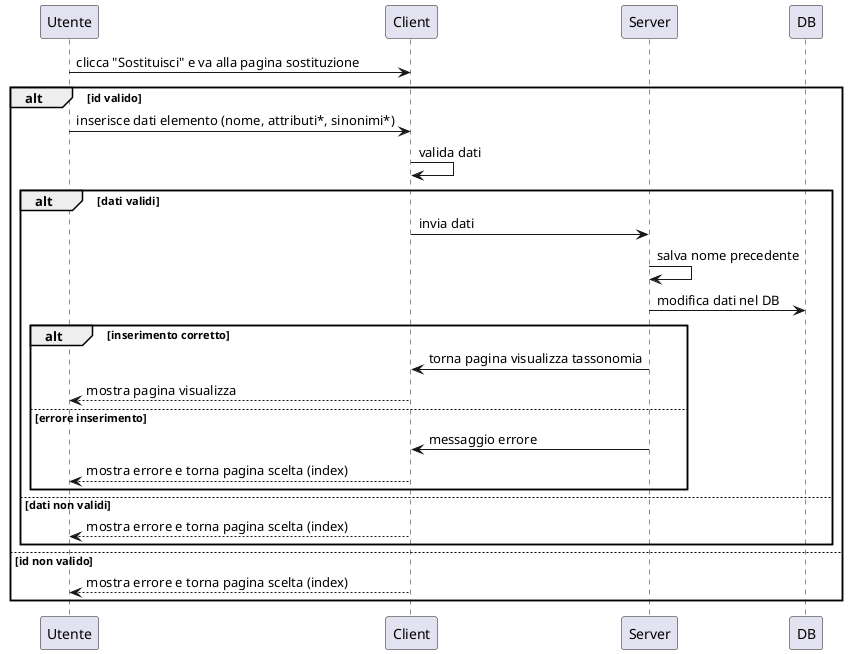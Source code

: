 @startuml Sostituisci_elemento_sequenza
participant Utente
participant Client
participant Server
participant DB

Utente -> Client : clicca "Sostituisci" e va alla pagina sostituzione

alt id valido
    Utente -> Client : inserisce dati elemento (nome, attributi*, sinonimi*)
    Client -> Client : valida dati

    alt dati validi
        Client -> Server : invia dati
        Server -> Server : salva nome precedente
        Server -> DB : modifica dati nel DB

        alt inserimento corretto
            Server -> Client : torna pagina visualizza tassonomia
            Client --> Utente : mostra pagina visualizza
        else errore inserimento
            Server -> Client : messaggio errore
            Client --> Utente : mostra errore e torna pagina scelta (index)
        end
    else dati non validi
        Client --> Utente : mostra errore e torna pagina scelta (index)
    end

else id non valido
    Client --> Utente : mostra errore e torna pagina scelta (index)
end
@enduml
